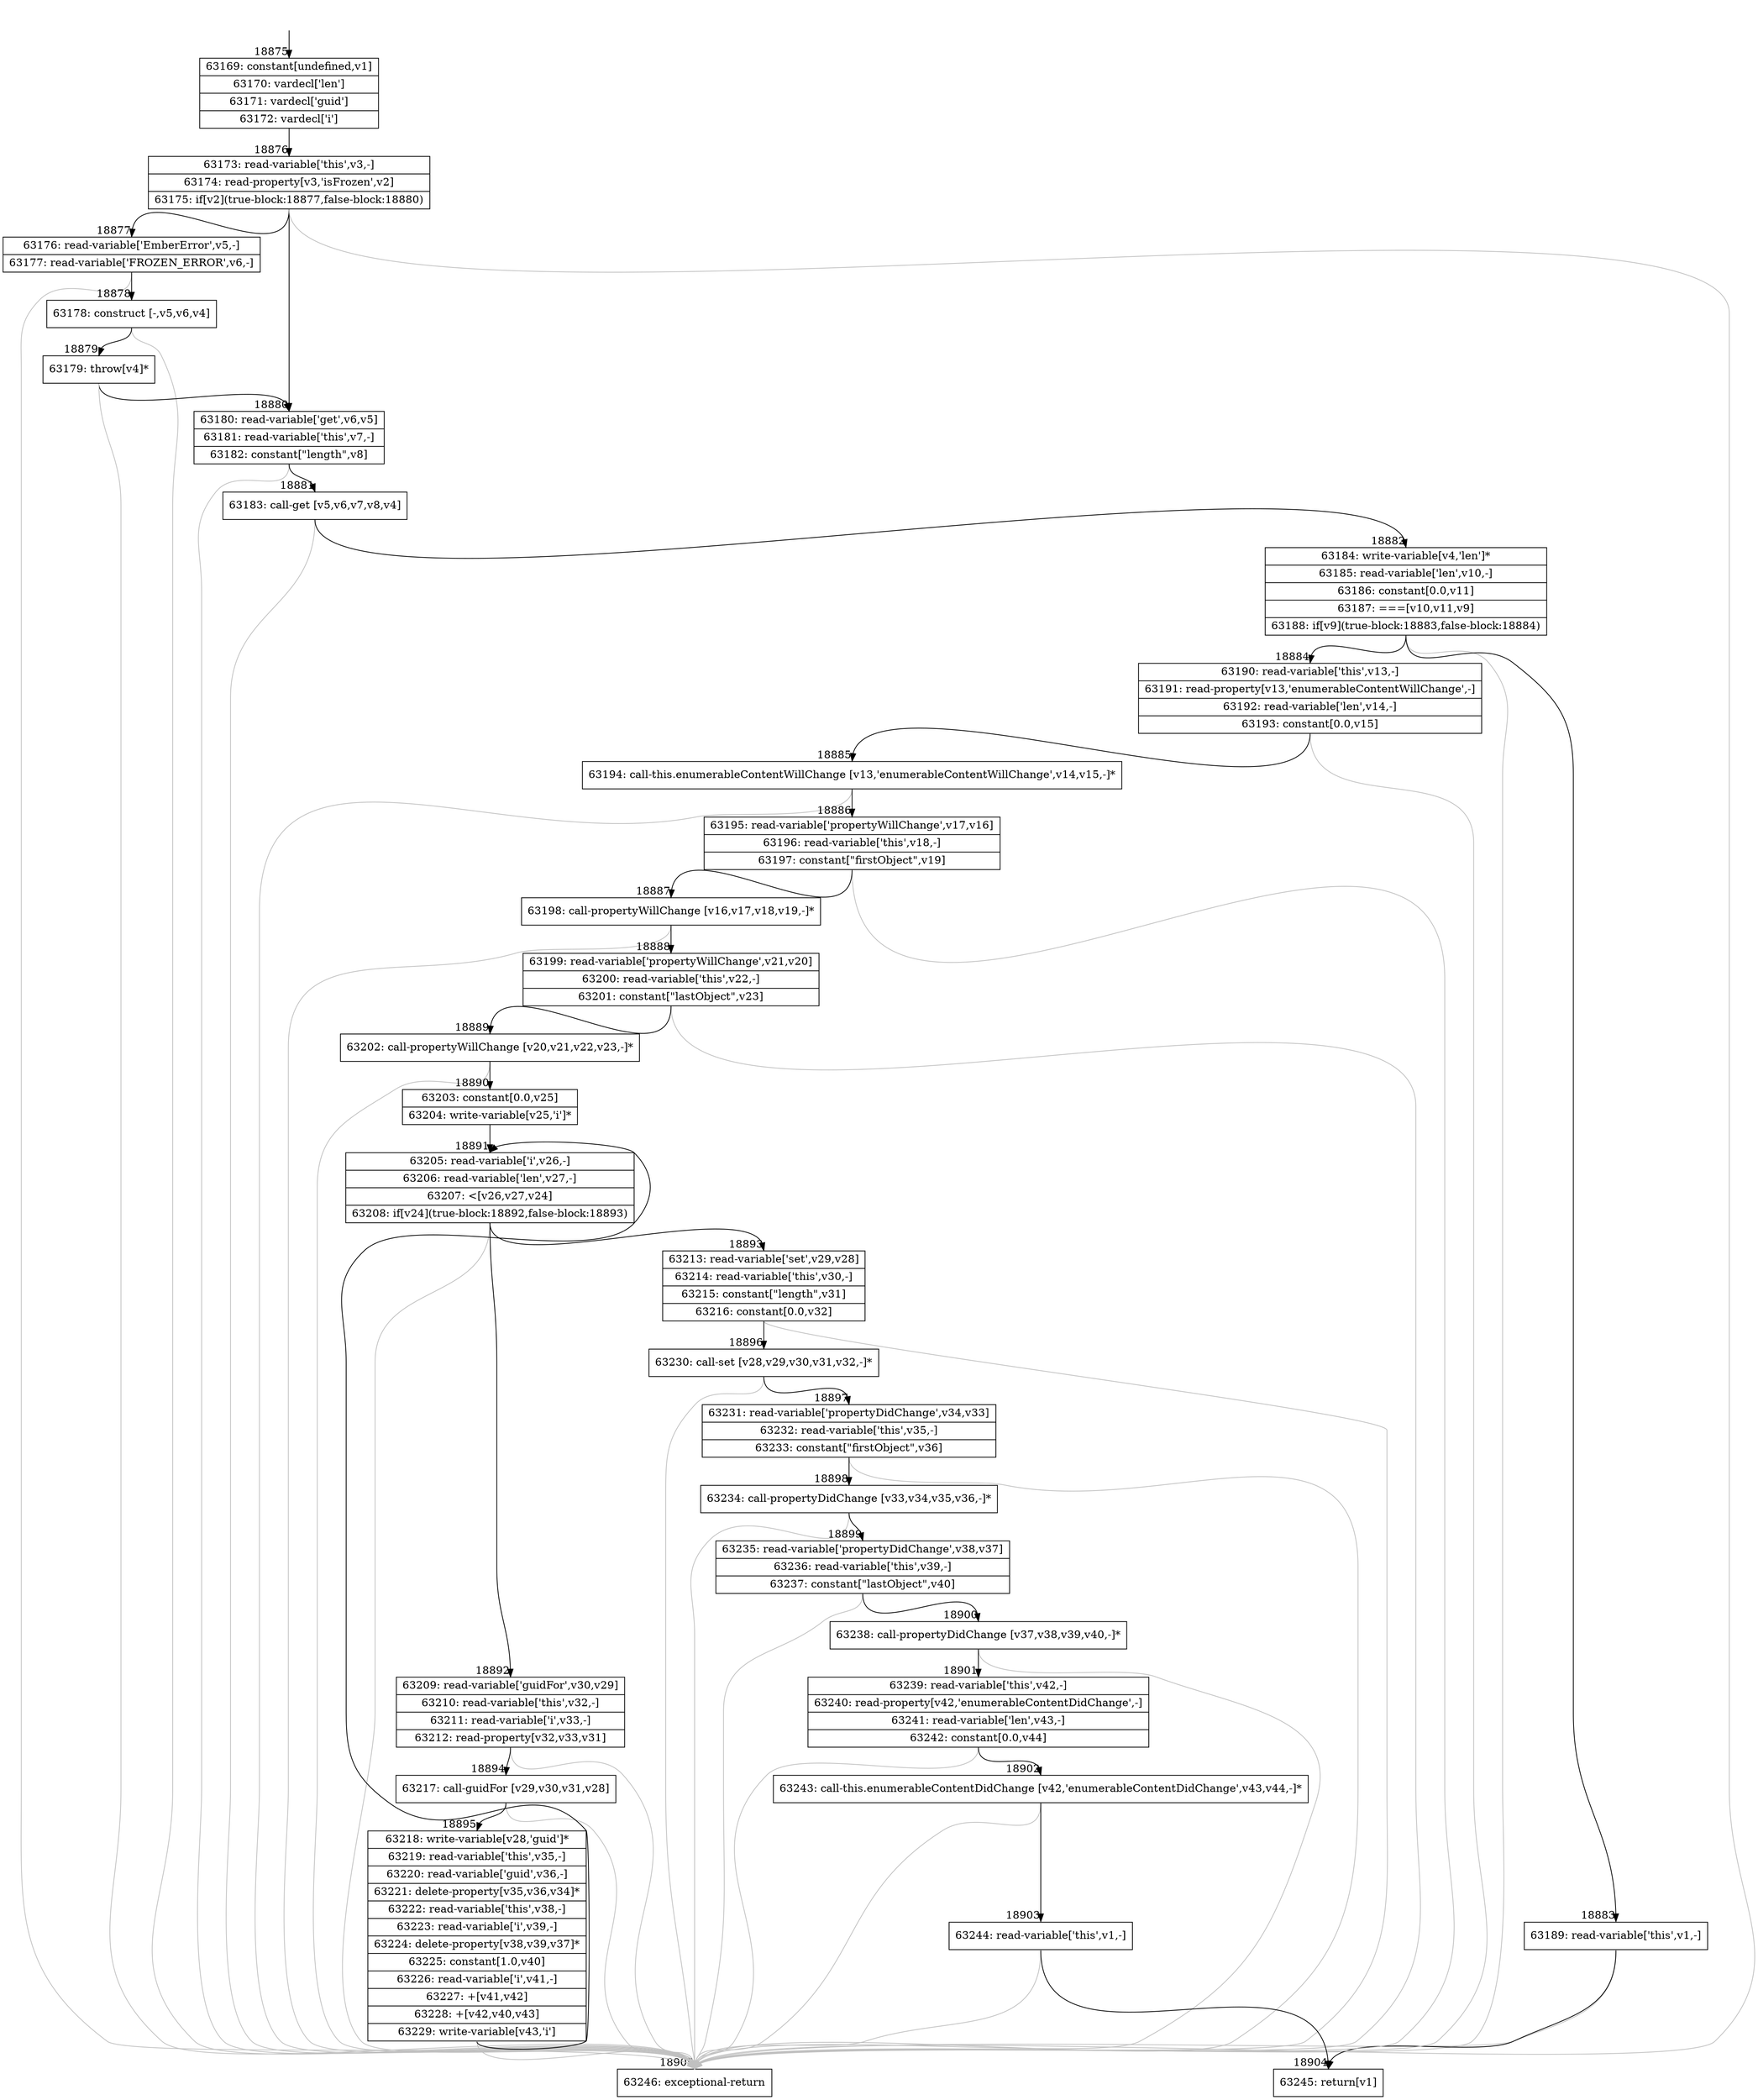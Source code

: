 digraph {
rankdir="TD"
BB_entry1629[shape=none,label=""];
BB_entry1629 -> BB18875 [tailport=s, headport=n, headlabel="    18875"]
BB18875 [shape=record label="{63169: constant[undefined,v1]|63170: vardecl['len']|63171: vardecl['guid']|63172: vardecl['i']}" ] 
BB18875 -> BB18876 [tailport=s, headport=n, headlabel="      18876"]
BB18876 [shape=record label="{63173: read-variable['this',v3,-]|63174: read-property[v3,'isFrozen',v2]|63175: if[v2](true-block:18877,false-block:18880)}" ] 
BB18876 -> BB18877 [tailport=s, headport=n, headlabel="      18877"]
BB18876 -> BB18880 [tailport=s, headport=n, headlabel="      18880"]
BB18876 -> BB18905 [tailport=s, headport=n, color=gray, headlabel="      18905"]
BB18877 [shape=record label="{63176: read-variable['EmberError',v5,-]|63177: read-variable['FROZEN_ERROR',v6,-]}" ] 
BB18877 -> BB18878 [tailport=s, headport=n, headlabel="      18878"]
BB18877 -> BB18905 [tailport=s, headport=n, color=gray]
BB18878 [shape=record label="{63178: construct [-,v5,v6,v4]}" ] 
BB18878 -> BB18879 [tailport=s, headport=n, headlabel="      18879"]
BB18878 -> BB18905 [tailport=s, headport=n, color=gray]
BB18879 [shape=record label="{63179: throw[v4]*}" ] 
BB18879 -> BB18880 [tailport=s, headport=n]
BB18879 -> BB18905 [tailport=s, headport=n, color=gray]
BB18880 [shape=record label="{63180: read-variable['get',v6,v5]|63181: read-variable['this',v7,-]|63182: constant[\"length\",v8]}" ] 
BB18880 -> BB18881 [tailport=s, headport=n, headlabel="      18881"]
BB18880 -> BB18905 [tailport=s, headport=n, color=gray]
BB18881 [shape=record label="{63183: call-get [v5,v6,v7,v8,v4]}" ] 
BB18881 -> BB18882 [tailport=s, headport=n, headlabel="      18882"]
BB18881 -> BB18905 [tailport=s, headport=n, color=gray]
BB18882 [shape=record label="{63184: write-variable[v4,'len']*|63185: read-variable['len',v10,-]|63186: constant[0.0,v11]|63187: ===[v10,v11,v9]|63188: if[v9](true-block:18883,false-block:18884)}" ] 
BB18882 -> BB18883 [tailport=s, headport=n, headlabel="      18883"]
BB18882 -> BB18884 [tailport=s, headport=n, headlabel="      18884"]
BB18882 -> BB18905 [tailport=s, headport=n, color=gray]
BB18883 [shape=record label="{63189: read-variable['this',v1,-]}" ] 
BB18883 -> BB18904 [tailport=s, headport=n, headlabel="      18904"]
BB18883 -> BB18905 [tailport=s, headport=n, color=gray]
BB18884 [shape=record label="{63190: read-variable['this',v13,-]|63191: read-property[v13,'enumerableContentWillChange',-]|63192: read-variable['len',v14,-]|63193: constant[0.0,v15]}" ] 
BB18884 -> BB18885 [tailport=s, headport=n, headlabel="      18885"]
BB18884 -> BB18905 [tailport=s, headport=n, color=gray]
BB18885 [shape=record label="{63194: call-this.enumerableContentWillChange [v13,'enumerableContentWillChange',v14,v15,-]*}" ] 
BB18885 -> BB18886 [tailport=s, headport=n, headlabel="      18886"]
BB18885 -> BB18905 [tailport=s, headport=n, color=gray]
BB18886 [shape=record label="{63195: read-variable['propertyWillChange',v17,v16]|63196: read-variable['this',v18,-]|63197: constant[\"firstObject\",v19]}" ] 
BB18886 -> BB18887 [tailport=s, headport=n, headlabel="      18887"]
BB18886 -> BB18905 [tailport=s, headport=n, color=gray]
BB18887 [shape=record label="{63198: call-propertyWillChange [v16,v17,v18,v19,-]*}" ] 
BB18887 -> BB18888 [tailport=s, headport=n, headlabel="      18888"]
BB18887 -> BB18905 [tailport=s, headport=n, color=gray]
BB18888 [shape=record label="{63199: read-variable['propertyWillChange',v21,v20]|63200: read-variable['this',v22,-]|63201: constant[\"lastObject\",v23]}" ] 
BB18888 -> BB18889 [tailport=s, headport=n, headlabel="      18889"]
BB18888 -> BB18905 [tailport=s, headport=n, color=gray]
BB18889 [shape=record label="{63202: call-propertyWillChange [v20,v21,v22,v23,-]*}" ] 
BB18889 -> BB18890 [tailport=s, headport=n, headlabel="      18890"]
BB18889 -> BB18905 [tailport=s, headport=n, color=gray]
BB18890 [shape=record label="{63203: constant[0.0,v25]|63204: write-variable[v25,'i']*}" ] 
BB18890 -> BB18891 [tailport=s, headport=n, headlabel="      18891"]
BB18891 [shape=record label="{63205: read-variable['i',v26,-]|63206: read-variable['len',v27,-]|63207: \<[v26,v27,v24]|63208: if[v24](true-block:18892,false-block:18893)}" ] 
BB18891 -> BB18892 [tailport=s, headport=n, headlabel="      18892"]
BB18891 -> BB18893 [tailport=s, headport=n, headlabel="      18893"]
BB18891 -> BB18905 [tailport=s, headport=n, color=gray]
BB18892 [shape=record label="{63209: read-variable['guidFor',v30,v29]|63210: read-variable['this',v32,-]|63211: read-variable['i',v33,-]|63212: read-property[v32,v33,v31]}" ] 
BB18892 -> BB18894 [tailport=s, headport=n, headlabel="      18894"]
BB18892 -> BB18905 [tailport=s, headport=n, color=gray]
BB18893 [shape=record label="{63213: read-variable['set',v29,v28]|63214: read-variable['this',v30,-]|63215: constant[\"length\",v31]|63216: constant[0.0,v32]}" ] 
BB18893 -> BB18896 [tailport=s, headport=n, headlabel="      18896"]
BB18893 -> BB18905 [tailport=s, headport=n, color=gray]
BB18894 [shape=record label="{63217: call-guidFor [v29,v30,v31,v28]}" ] 
BB18894 -> BB18895 [tailport=s, headport=n, headlabel="      18895"]
BB18894 -> BB18905 [tailport=s, headport=n, color=gray]
BB18895 [shape=record label="{63218: write-variable[v28,'guid']*|63219: read-variable['this',v35,-]|63220: read-variable['guid',v36,-]|63221: delete-property[v35,v36,v34]*|63222: read-variable['this',v38,-]|63223: read-variable['i',v39,-]|63224: delete-property[v38,v39,v37]*|63225: constant[1.0,v40]|63226: read-variable['i',v41,-]|63227: +[v41,v42]|63228: +[v42,v40,v43]|63229: write-variable[v43,'i']}" ] 
BB18895 -> BB18891 [tailport=s, headport=n]
BB18895 -> BB18905 [tailport=s, headport=n, color=gray]
BB18896 [shape=record label="{63230: call-set [v28,v29,v30,v31,v32,-]*}" ] 
BB18896 -> BB18897 [tailport=s, headport=n, headlabel="      18897"]
BB18896 -> BB18905 [tailport=s, headport=n, color=gray]
BB18897 [shape=record label="{63231: read-variable['propertyDidChange',v34,v33]|63232: read-variable['this',v35,-]|63233: constant[\"firstObject\",v36]}" ] 
BB18897 -> BB18898 [tailport=s, headport=n, headlabel="      18898"]
BB18897 -> BB18905 [tailport=s, headport=n, color=gray]
BB18898 [shape=record label="{63234: call-propertyDidChange [v33,v34,v35,v36,-]*}" ] 
BB18898 -> BB18899 [tailport=s, headport=n, headlabel="      18899"]
BB18898 -> BB18905 [tailport=s, headport=n, color=gray]
BB18899 [shape=record label="{63235: read-variable['propertyDidChange',v38,v37]|63236: read-variable['this',v39,-]|63237: constant[\"lastObject\",v40]}" ] 
BB18899 -> BB18900 [tailport=s, headport=n, headlabel="      18900"]
BB18899 -> BB18905 [tailport=s, headport=n, color=gray]
BB18900 [shape=record label="{63238: call-propertyDidChange [v37,v38,v39,v40,-]*}" ] 
BB18900 -> BB18901 [tailport=s, headport=n, headlabel="      18901"]
BB18900 -> BB18905 [tailport=s, headport=n, color=gray]
BB18901 [shape=record label="{63239: read-variable['this',v42,-]|63240: read-property[v42,'enumerableContentDidChange',-]|63241: read-variable['len',v43,-]|63242: constant[0.0,v44]}" ] 
BB18901 -> BB18902 [tailport=s, headport=n, headlabel="      18902"]
BB18901 -> BB18905 [tailport=s, headport=n, color=gray]
BB18902 [shape=record label="{63243: call-this.enumerableContentDidChange [v42,'enumerableContentDidChange',v43,v44,-]*}" ] 
BB18902 -> BB18903 [tailport=s, headport=n, headlabel="      18903"]
BB18902 -> BB18905 [tailport=s, headport=n, color=gray]
BB18903 [shape=record label="{63244: read-variable['this',v1,-]}" ] 
BB18903 -> BB18904 [tailport=s, headport=n]
BB18903 -> BB18905 [tailport=s, headport=n, color=gray]
BB18904 [shape=record label="{63245: return[v1]}" ] 
BB18905 [shape=record label="{63246: exceptional-return}" ] 
//#$~ 35524
}

